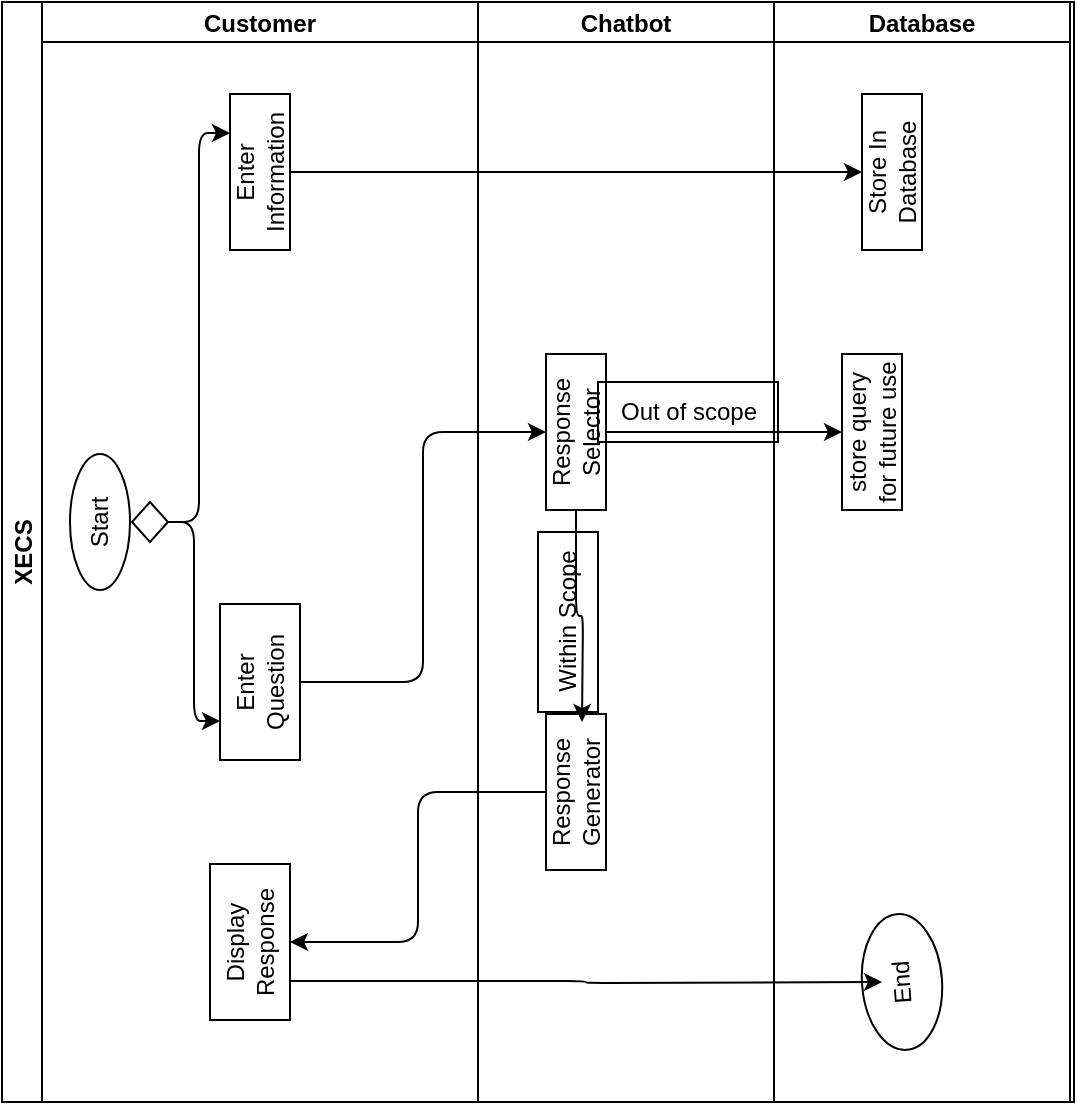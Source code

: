 <mxfile>
    <diagram id="a8hSy89A0QcdgAGZcE6o" name="Page-1">
        <mxGraphModel dx="592" dy="470" grid="1" gridSize="10" guides="1" tooltips="1" connect="1" arrows="1" fold="1" page="1" pageScale="1" pageWidth="850" pageHeight="1100" background="#FFFFFF" math="0" shadow="0">
            <root>
                <mxCell id="0"/>
                <mxCell id="1" parent="0"/>
                <mxCell id="35" value="" style="group;fillColor=none;strokeColor=#000000;fontColor=#000000;" parent="1" vertex="1" connectable="0">
                    <mxGeometry x="137" y="107" width="536" height="550" as="geometry"/>
                </mxCell>
                <mxCell id="3" value="XECS" style="swimlane;childLayout=stackLayout;resizeParent=1;resizeParentMax=0;startSize=20;horizontal=0;horizontalStack=1;fillColor=none;strokeColor=#000000;fontColor=#000000;" parent="35" vertex="1">
                    <mxGeometry width="534" height="550" as="geometry"/>
                </mxCell>
                <mxCell id="4" value="Customer" style="swimlane;startSize=20;fillColor=none;strokeColor=#000000;fontColor=#000000;" parent="3" vertex="1">
                    <mxGeometry x="20" width="218" height="550" as="geometry"/>
                </mxCell>
                <mxCell id="7" value="Start" style="ellipse;whiteSpace=wrap;html=1;rotation=-90;fillColor=none;strokeColor=#000000;fontColor=#000000;" parent="4" vertex="1">
                    <mxGeometry x="-5" y="245" width="68" height="30" as="geometry"/>
                </mxCell>
                <mxCell id="10" value="Enter Information" style="rounded=0;whiteSpace=wrap;html=1;rotation=-90;fillColor=none;strokeColor=#000000;fontColor=#000000;" parent="4" vertex="1">
                    <mxGeometry x="70" y="70" width="78" height="30" as="geometry"/>
                </mxCell>
                <mxCell id="11" value="Enter Question" style="rounded=0;whiteSpace=wrap;html=1;rotation=-90;fillColor=none;strokeColor=#000000;fontColor=#000000;" parent="4" vertex="1">
                    <mxGeometry x="70" y="320" width="78" height="40" as="geometry"/>
                </mxCell>
                <mxCell id="18" style="edgeStyle=orthogonalEdgeStyle;html=1;exitX=1;exitY=0.5;exitDx=0;exitDy=0;entryX=0.75;entryY=0;entryDx=0;entryDy=0;fillColor=none;strokeColor=#000000;fontColor=#000000;" parent="4" source="16" target="10" edge="1">
                    <mxGeometry relative="1" as="geometry"/>
                </mxCell>
                <mxCell id="19" style="edgeStyle=orthogonalEdgeStyle;html=1;exitX=1;exitY=0.5;exitDx=0;exitDy=0;entryX=0.25;entryY=0;entryDx=0;entryDy=0;fillColor=none;strokeColor=#000000;fontColor=#000000;" parent="4" source="16" target="11" edge="1">
                    <mxGeometry relative="1" as="geometry"/>
                </mxCell>
                <mxCell id="16" value="" style="rhombus;whiteSpace=wrap;html=1;fillColor=none;strokeColor=#000000;fontColor=#000000;" parent="4" vertex="1">
                    <mxGeometry x="45" y="250" width="18" height="20" as="geometry"/>
                </mxCell>
                <mxCell id="29" value="Display Response" style="rounded=0;whiteSpace=wrap;html=1;rotation=-90;fillColor=none;strokeColor=#000000;fontColor=#000000;" parent="4" vertex="1">
                    <mxGeometry x="65" y="450" width="78" height="40" as="geometry"/>
                </mxCell>
                <mxCell id="5" value="Chatbot" style="swimlane;startSize=20;fillColor=none;strokeColor=#000000;fontColor=#000000;" parent="3" vertex="1">
                    <mxGeometry x="238" width="148" height="550" as="geometry"/>
                </mxCell>
                <mxCell id="24" value="Response Selector" style="rounded=0;whiteSpace=wrap;html=1;rotation=-90;fillColor=none;strokeColor=#000000;fontColor=#000000;" parent="5" vertex="1">
                    <mxGeometry x="10" y="200" width="78" height="30" as="geometry"/>
                </mxCell>
                <mxCell id="27" value="Response Generator" style="rounded=0;whiteSpace=wrap;html=1;rotation=-90;fillColor=none;strokeColor=#000000;fontColor=#000000;" parent="5" vertex="1">
                    <mxGeometry x="10" y="380" width="78" height="30" as="geometry"/>
                </mxCell>
                <mxCell id="28" value="Within Scope" style="text;html=1;align=center;verticalAlign=middle;resizable=0;points=[];autosize=1;strokeColor=#000000;fillColor=none;rotation=-90;fontColor=#000000;" parent="5" vertex="1">
                    <mxGeometry y="295" width="90" height="30" as="geometry"/>
                </mxCell>
                <mxCell id="34" value="Out of scope" style="text;html=1;align=center;verticalAlign=middle;resizable=0;points=[];autosize=1;strokeColor=#000000;fillColor=none;fontColor=#000000;" parent="5" vertex="1">
                    <mxGeometry x="60" y="190" width="90" height="30" as="geometry"/>
                </mxCell>
                <mxCell id="25" style="edgeStyle=orthogonalEdgeStyle;html=1;exitX=0.5;exitY=1;exitDx=0;exitDy=0;entryX=0.5;entryY=0;entryDx=0;entryDy=0;fillColor=none;strokeColor=#000000;fontColor=#000000;" parent="3" source="11" target="24" edge="1">
                    <mxGeometry relative="1" as="geometry"/>
                </mxCell>
                <mxCell id="30" style="edgeStyle=orthogonalEdgeStyle;html=1;exitX=0.5;exitY=0;exitDx=0;exitDy=0;entryX=0.5;entryY=1;entryDx=0;entryDy=0;fillColor=none;strokeColor=#000000;fontColor=#000000;" parent="3" source="27" target="29" edge="1">
                    <mxGeometry relative="1" as="geometry"/>
                </mxCell>
                <mxCell id="6" value="Database" style="swimlane;startSize=20;fillColor=none;strokeColor=#000000;fontColor=#000000;" parent="3" vertex="1">
                    <mxGeometry x="386" width="148" height="550" as="geometry"/>
                </mxCell>
                <mxCell id="22" value="Store In Database" style="rounded=0;whiteSpace=wrap;html=1;rotation=-90;fillColor=none;strokeColor=#000000;fontColor=#000000;" parent="6" vertex="1">
                    <mxGeometry x="20" y="70" width="78" height="30" as="geometry"/>
                </mxCell>
                <mxCell id="32" value="store query for future use" style="rounded=0;whiteSpace=wrap;html=1;rotation=-90;fillColor=none;strokeColor=#000000;fontColor=#000000;" parent="6" vertex="1">
                    <mxGeometry x="10" y="200" width="78" height="30" as="geometry"/>
                </mxCell>
                <mxCell id="8" value="End" style="ellipse;whiteSpace=wrap;html=1;rotation=-94;fillColor=none;strokeColor=#000000;fontColor=#000000;" parent="6" vertex="1">
                    <mxGeometry x="30" y="470" width="68" height="40" as="geometry"/>
                </mxCell>
                <mxCell id="31" style="edgeStyle=orthogonalEdgeStyle;html=1;exitX=0.5;exitY=1;exitDx=0;exitDy=0;entryX=0.5;entryY=0;entryDx=0;entryDy=0;fillColor=none;strokeColor=#000000;fontColor=#000000;" parent="3" source="24" target="32" edge="1">
                    <mxGeometry relative="1" as="geometry">
                        <mxPoint x="330" y="215" as="targetPoint"/>
                    </mxGeometry>
                </mxCell>
                <mxCell id="20" style="edgeStyle=orthogonalEdgeStyle;html=1;exitX=0.5;exitY=1;exitDx=0;exitDy=0;entryX=0.5;entryY=0;entryDx=0;entryDy=0;fillColor=none;strokeColor=#000000;fontColor=#000000;" parent="3" source="10" target="22" edge="1">
                    <mxGeometry relative="1" as="geometry">
                        <mxPoint x="410" y="85" as="targetPoint"/>
                    </mxGeometry>
                </mxCell>
                <mxCell id="26" style="edgeStyle=orthogonalEdgeStyle;html=1;exitX=0;exitY=0.5;exitDx=0;exitDy=0;fillColor=none;strokeColor=#000000;fontColor=#000000;" parent="35" source="24" edge="1">
                    <mxGeometry relative="1" as="geometry">
                        <mxPoint x="290" y="360" as="targetPoint"/>
                    </mxGeometry>
                </mxCell>
                <mxCell id="33" style="edgeStyle=orthogonalEdgeStyle;html=1;exitX=0.25;exitY=1;exitDx=0;exitDy=0;fillColor=none;strokeColor=#000000;fontColor=#000000;" parent="35" source="29" edge="1">
                    <mxGeometry relative="1" as="geometry">
                        <mxPoint x="440" y="490" as="targetPoint"/>
                    </mxGeometry>
                </mxCell>
            </root>
        </mxGraphModel>
    </diagram>
</mxfile>